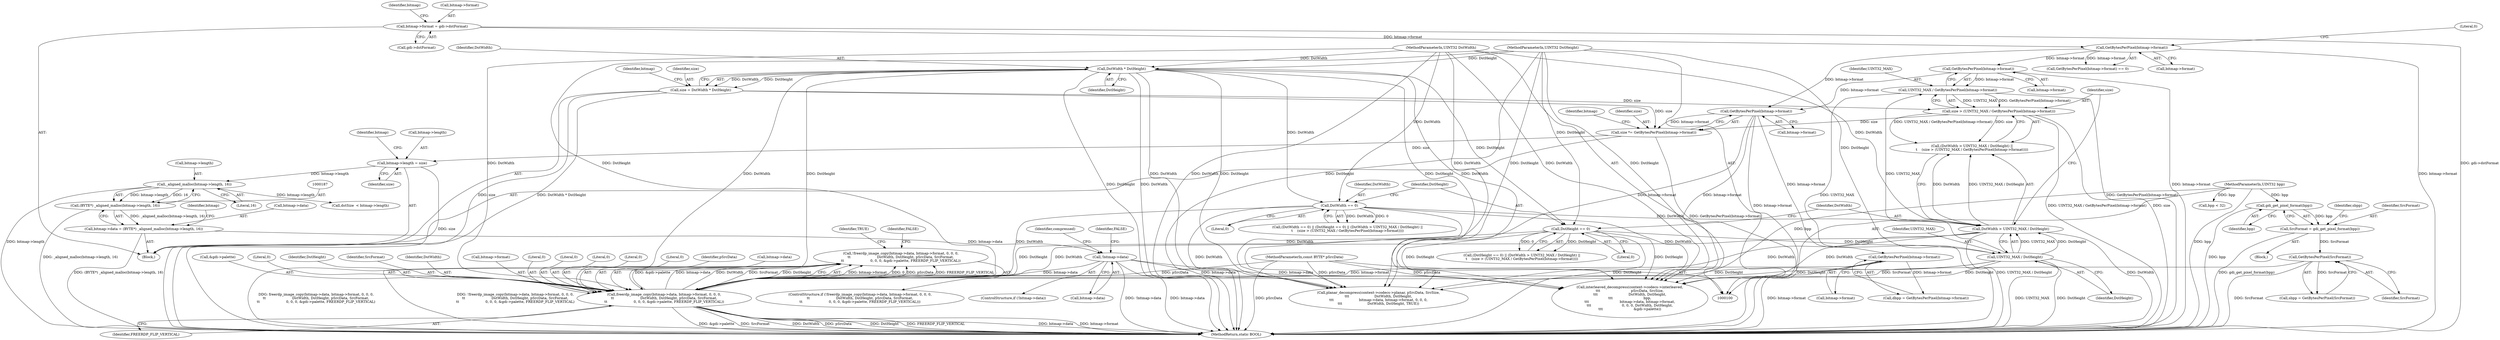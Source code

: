 digraph "0_FreeRDP_09b9d4f1994a674c4ec85b4947aa656eda1aed8a@API" {
"1000314" [label="(Call,!freerdp_image_copy(bitmap->data, bitmap->format, 0, 0, 0,\n\t\t                        DstWidth, DstHeight, pSrcData, SrcFormat,\n\t\t                        0, 0, 0, &gdi->palette, FREERDP_FLIP_VERTICAL))"];
"1000315" [label="(Call,freerdp_image_copy(bitmap->data, bitmap->format, 0, 0, 0,\n\t\t                        DstWidth, DstHeight, pSrcData, SrcFormat,\n\t\t                        0, 0, 0, &gdi->palette, FREERDP_FLIP_VERTICAL))"];
"1000194" [label="(Call,!bitmap->data)"];
"1000182" [label="(Call,bitmap->data = (BYTE*) _aligned_malloc(bitmap->length, 16))"];
"1000186" [label="(Call,(BYTE*) _aligned_malloc(bitmap->length, 16))"];
"1000188" [label="(Call,_aligned_malloc(bitmap->length, 16))"];
"1000177" [label="(Call,bitmap->length = size)"];
"1000171" [label="(Call,size *= GetBytesPerPixel(bitmap->format))"];
"1000173" [label="(Call,GetBytesPerPixel(bitmap->format))"];
"1000165" [label="(Call,GetBytesPerPixel(bitmap->format))"];
"1000142" [label="(Call,GetBytesPerPixel(bitmap->format))"];
"1000132" [label="(Call,bitmap->format = gdi->dstFormat)"];
"1000122" [label="(Call,size = DstWidth * DstHeight)"];
"1000124" [label="(Call,DstWidth * DstHeight)"];
"1000104" [label="(MethodParameterIn,UINT32 DstWidth)"];
"1000105" [label="(MethodParameterIn,UINT32 DstHeight)"];
"1000161" [label="(Call,size > (UINT32_MAX / GetBytesPerPixel(bitmap->format)))"];
"1000163" [label="(Call,UINT32_MAX / GetBytesPerPixel(bitmap->format))"];
"1000158" [label="(Call,UINT32_MAX / DstHeight)"];
"1000152" [label="(Call,DstHeight == 0)"];
"1000281" [label="(Call,GetBytesPerPixel(bitmap->format))"];
"1000156" [label="(Call,DstWidth > UINT32_MAX / DstHeight)"];
"1000148" [label="(Call,DstWidth == 0)"];
"1000103" [label="(MethodParameterIn,const BYTE* pSrcData)"];
"1000276" [label="(Call,GetBytesPerPixel(SrcFormat))"];
"1000269" [label="(Call,SrcFormat = gdi_get_pixel_format(bpp))"];
"1000271" [label="(Call,gdi_get_pixel_format(bpp))"];
"1000106" [label="(MethodParameterIn,UINT32 bpp)"];
"1000182" [label="(Call,bitmap->data = (BYTE*) _aligned_malloc(bitmap->length, 16))"];
"1000242" [label="(Call,planar_decompress(context->codecs->planar, pSrcData, SrcSize,\n\t\t\t                       DstWidth, DstHeight,\n\t\t\t                       bitmap->data, bitmap->format, 0, 0, 0,\n\t\t\t                       DstWidth, DstHeight, TRUE))"];
"1000326" [label="(Identifier,DstHeight)"];
"1000315" [label="(Call,freerdp_image_copy(bitmap->data, bitmap->format, 0, 0, 0,\n\t\t                        DstWidth, DstHeight, pSrcData, SrcFormat,\n\t\t                        0, 0, 0, &gdi->palette, FREERDP_FLIP_VERTICAL))"];
"1000314" [label="(Call,!freerdp_image_copy(bitmap->data, bitmap->format, 0, 0, 0,\n\t\t                        DstWidth, DstHeight, pSrcData, SrcFormat,\n\t\t                        0, 0, 0, &gdi->palette, FREERDP_FLIP_VERTICAL))"];
"1000186" [label="(Call,(BYTE*) _aligned_malloc(bitmap->length, 16))"];
"1000151" [label="(Call,(DstHeight == 0) || (DstWidth > UINT32_MAX / DstHeight) ||\n\t    (size > (UINT32_MAX / GetBytesPerPixel(bitmap->format))))"];
"1000270" [label="(Identifier,SrcFormat)"];
"1000277" [label="(Identifier,SrcFormat)"];
"1000141" [label="(Call,GetBytesPerPixel(bitmap->format) == 0)"];
"1000210" [label="(Call,interleaved_decompress(context->codecs->interleaved,\n\t\t\t                            pSrcData, SrcSize,\n\t\t\t                            DstWidth, DstHeight,\n\t\t\t                            bpp,\n\t\t\t                            bitmap->data, bitmap->format,\n\t\t\t                            0, 0, 0, DstWidth, DstHeight,\n\t\t\t                            &gdi->palette))"];
"1000156" [label="(Call,DstWidth > UINT32_MAX / DstHeight)"];
"1000271" [label="(Call,gdi_get_pixel_format(bpp))"];
"1000146" [label="(Literal,0)"];
"1000124" [label="(Call,DstWidth * DstHeight)"];
"1000178" [label="(Call,bitmap->length)"];
"1000162" [label="(Identifier,size)"];
"1000275" [label="(Identifier,sbpp)"];
"1000195" [label="(Call,bitmap->data)"];
"1000154" [label="(Literal,0)"];
"1000179" [label="(Identifier,bitmap)"];
"1000306" [label="(Call,dstSize  < bitmap->length)"];
"1000313" [label="(ControlStructure,if (!freerdp_image_copy(bitmap->data, bitmap->format, 0, 0, 0,\n\t\t                        DstWidth, DstHeight, pSrcData, SrcFormat,\n\t\t                        0, 0, 0, &gdi->palette, FREERDP_FLIP_VERTICAL)))"];
"1000132" [label="(Call,bitmap->format = gdi->dstFormat)"];
"1000328" [label="(Identifier,SrcFormat)"];
"1000123" [label="(Identifier,size)"];
"1000144" [label="(Identifier,bitmap)"];
"1000325" [label="(Identifier,DstWidth)"];
"1000126" [label="(Identifier,DstHeight)"];
"1000319" [label="(Call,bitmap->format)"];
"1000177" [label="(Call,bitmap->length = size)"];
"1000143" [label="(Call,bitmap->format)"];
"1000331" [label="(Literal,0)"];
"1000171" [label="(Call,size *= GetBytesPerPixel(bitmap->format))"];
"1000323" [label="(Literal,0)"];
"1000189" [label="(Call,bitmap->length)"];
"1000340" [label="(Identifier,TRUE)"];
"1000161" [label="(Call,size > (UINT32_MAX / GetBytesPerPixel(bitmap->format)))"];
"1000142" [label="(Call,GetBytesPerPixel(bitmap->format))"];
"1000164" [label="(Identifier,UINT32_MAX)"];
"1000136" [label="(Call,gdi->dstFormat)"];
"1000160" [label="(Identifier,DstHeight)"];
"1000341" [label="(MethodReturn,static BOOL)"];
"1000149" [label="(Identifier,DstWidth)"];
"1000272" [label="(Identifier,bpp)"];
"1000192" [label="(Literal,16)"];
"1000279" [label="(Call,dbpp = GetBytesPerPixel(bitmap->format))"];
"1000330" [label="(Literal,0)"];
"1000122" [label="(Call,size = DstWidth * DstHeight)"];
"1000281" [label="(Call,GetBytesPerPixel(bitmap->format))"];
"1000155" [label="(Call,(DstWidth > UINT32_MAX / DstHeight) ||\n\t    (size > (UINT32_MAX / GetBytesPerPixel(bitmap->format))))"];
"1000157" [label="(Identifier,DstWidth)"];
"1000104" [label="(MethodParameterIn,UINT32 DstWidth)"];
"1000204" [label="(Call,bpp < 32)"];
"1000110" [label="(Block,)"];
"1000148" [label="(Call,DstWidth == 0)"];
"1000147" [label="(Call,(DstWidth == 0) || (DstHeight == 0) || (DstWidth > UINT32_MAX / DstHeight) ||\n\t    (size > (UINT32_MAX / GetBytesPerPixel(bitmap->format))))"];
"1000183" [label="(Call,bitmap->data)"];
"1000153" [label="(Identifier,DstHeight)"];
"1000133" [label="(Call,bitmap->format)"];
"1000103" [label="(MethodParameterIn,const BYTE* pSrcData)"];
"1000106" [label="(MethodParameterIn,UINT32 bpp)"];
"1000282" [label="(Call,bitmap->format)"];
"1000269" [label="(Call,SrcFormat = gdi_get_pixel_format(bpp))"];
"1000329" [label="(Literal,0)"];
"1000338" [label="(Identifier,FALSE)"];
"1000274" [label="(Call,sbpp = GetBytesPerPixel(SrcFormat))"];
"1000152" [label="(Call,DstHeight == 0)"];
"1000174" [label="(Call,bitmap->format)"];
"1000276" [label="(Call,GetBytesPerPixel(SrcFormat))"];
"1000105" [label="(MethodParameterIn,UINT32 DstHeight)"];
"1000336" [label="(Identifier,FREERDP_FLIP_VERTICAL)"];
"1000150" [label="(Literal,0)"];
"1000158" [label="(Call,UINT32_MAX / DstHeight)"];
"1000324" [label="(Literal,0)"];
"1000327" [label="(Identifier,pSrcData)"];
"1000166" [label="(Call,bitmap->format)"];
"1000188" [label="(Call,_aligned_malloc(bitmap->length, 16))"];
"1000196" [label="(Identifier,bitmap)"];
"1000316" [label="(Call,bitmap->data)"];
"1000267" [label="(Block,)"];
"1000194" [label="(Call,!bitmap->data)"];
"1000332" [label="(Call,&gdi->palette)"];
"1000165" [label="(Call,GetBytesPerPixel(bitmap->format))"];
"1000184" [label="(Identifier,bitmap)"];
"1000129" [label="(Identifier,bitmap)"];
"1000159" [label="(Identifier,UINT32_MAX)"];
"1000125" [label="(Identifier,DstWidth)"];
"1000322" [label="(Literal,0)"];
"1000163" [label="(Call,UINT32_MAX / GetBytesPerPixel(bitmap->format))"];
"1000201" [label="(Identifier,compressed)"];
"1000173" [label="(Call,GetBytesPerPixel(bitmap->format))"];
"1000172" [label="(Identifier,size)"];
"1000199" [label="(Identifier,FALSE)"];
"1000193" [label="(ControlStructure,if (!bitmap->data))"];
"1000181" [label="(Identifier,size)"];
"1000314" -> "1000313"  [label="AST: "];
"1000314" -> "1000315"  [label="CFG: "];
"1000315" -> "1000314"  [label="AST: "];
"1000338" -> "1000314"  [label="CFG: "];
"1000340" -> "1000314"  [label="CFG: "];
"1000314" -> "1000341"  [label="DDG: freerdp_image_copy(bitmap->data, bitmap->format, 0, 0, 0,\n\t\t                        DstWidth, DstHeight, pSrcData, SrcFormat,\n\t\t                        0, 0, 0, &gdi->palette, FREERDP_FLIP_VERTICAL)"];
"1000314" -> "1000341"  [label="DDG: !freerdp_image_copy(bitmap->data, bitmap->format, 0, 0, 0,\n\t\t                        DstWidth, DstHeight, pSrcData, SrcFormat,\n\t\t                        0, 0, 0, &gdi->palette, FREERDP_FLIP_VERTICAL)"];
"1000315" -> "1000314"  [label="DDG: bitmap->format"];
"1000315" -> "1000314"  [label="DDG: 0"];
"1000315" -> "1000314"  [label="DDG: pSrcData"];
"1000315" -> "1000314"  [label="DDG: FREERDP_FLIP_VERTICAL"];
"1000315" -> "1000314"  [label="DDG: &gdi->palette"];
"1000315" -> "1000314"  [label="DDG: bitmap->data"];
"1000315" -> "1000314"  [label="DDG: DstWidth"];
"1000315" -> "1000314"  [label="DDG: SrcFormat"];
"1000315" -> "1000314"  [label="DDG: DstHeight"];
"1000315" -> "1000336"  [label="CFG: "];
"1000316" -> "1000315"  [label="AST: "];
"1000319" -> "1000315"  [label="AST: "];
"1000322" -> "1000315"  [label="AST: "];
"1000323" -> "1000315"  [label="AST: "];
"1000324" -> "1000315"  [label="AST: "];
"1000325" -> "1000315"  [label="AST: "];
"1000326" -> "1000315"  [label="AST: "];
"1000327" -> "1000315"  [label="AST: "];
"1000328" -> "1000315"  [label="AST: "];
"1000329" -> "1000315"  [label="AST: "];
"1000330" -> "1000315"  [label="AST: "];
"1000331" -> "1000315"  [label="AST: "];
"1000332" -> "1000315"  [label="AST: "];
"1000336" -> "1000315"  [label="AST: "];
"1000315" -> "1000341"  [label="DDG: DstHeight"];
"1000315" -> "1000341"  [label="DDG: FREERDP_FLIP_VERTICAL"];
"1000315" -> "1000341"  [label="DDG: bitmap->data"];
"1000315" -> "1000341"  [label="DDG: bitmap->format"];
"1000315" -> "1000341"  [label="DDG: &gdi->palette"];
"1000315" -> "1000341"  [label="DDG: SrcFormat"];
"1000315" -> "1000341"  [label="DDG: DstWidth"];
"1000315" -> "1000341"  [label="DDG: pSrcData"];
"1000194" -> "1000315"  [label="DDG: bitmap->data"];
"1000281" -> "1000315"  [label="DDG: bitmap->format"];
"1000124" -> "1000315"  [label="DDG: DstWidth"];
"1000124" -> "1000315"  [label="DDG: DstHeight"];
"1000156" -> "1000315"  [label="DDG: DstWidth"];
"1000148" -> "1000315"  [label="DDG: DstWidth"];
"1000104" -> "1000315"  [label="DDG: DstWidth"];
"1000158" -> "1000315"  [label="DDG: DstHeight"];
"1000152" -> "1000315"  [label="DDG: DstHeight"];
"1000105" -> "1000315"  [label="DDG: DstHeight"];
"1000103" -> "1000315"  [label="DDG: pSrcData"];
"1000276" -> "1000315"  [label="DDG: SrcFormat"];
"1000194" -> "1000193"  [label="AST: "];
"1000194" -> "1000195"  [label="CFG: "];
"1000195" -> "1000194"  [label="AST: "];
"1000199" -> "1000194"  [label="CFG: "];
"1000201" -> "1000194"  [label="CFG: "];
"1000194" -> "1000341"  [label="DDG: !bitmap->data"];
"1000194" -> "1000341"  [label="DDG: bitmap->data"];
"1000182" -> "1000194"  [label="DDG: bitmap->data"];
"1000194" -> "1000210"  [label="DDG: bitmap->data"];
"1000194" -> "1000242"  [label="DDG: bitmap->data"];
"1000182" -> "1000110"  [label="AST: "];
"1000182" -> "1000186"  [label="CFG: "];
"1000183" -> "1000182"  [label="AST: "];
"1000186" -> "1000182"  [label="AST: "];
"1000196" -> "1000182"  [label="CFG: "];
"1000182" -> "1000341"  [label="DDG: (BYTE*) _aligned_malloc(bitmap->length, 16)"];
"1000186" -> "1000182"  [label="DDG: _aligned_malloc(bitmap->length, 16)"];
"1000186" -> "1000188"  [label="CFG: "];
"1000187" -> "1000186"  [label="AST: "];
"1000188" -> "1000186"  [label="AST: "];
"1000186" -> "1000341"  [label="DDG: _aligned_malloc(bitmap->length, 16)"];
"1000188" -> "1000186"  [label="DDG: bitmap->length"];
"1000188" -> "1000186"  [label="DDG: 16"];
"1000188" -> "1000192"  [label="CFG: "];
"1000189" -> "1000188"  [label="AST: "];
"1000192" -> "1000188"  [label="AST: "];
"1000188" -> "1000341"  [label="DDG: bitmap->length"];
"1000177" -> "1000188"  [label="DDG: bitmap->length"];
"1000188" -> "1000306"  [label="DDG: bitmap->length"];
"1000177" -> "1000110"  [label="AST: "];
"1000177" -> "1000181"  [label="CFG: "];
"1000178" -> "1000177"  [label="AST: "];
"1000181" -> "1000177"  [label="AST: "];
"1000184" -> "1000177"  [label="CFG: "];
"1000177" -> "1000341"  [label="DDG: size"];
"1000171" -> "1000177"  [label="DDG: size"];
"1000171" -> "1000110"  [label="AST: "];
"1000171" -> "1000173"  [label="CFG: "];
"1000172" -> "1000171"  [label="AST: "];
"1000173" -> "1000171"  [label="AST: "];
"1000179" -> "1000171"  [label="CFG: "];
"1000171" -> "1000341"  [label="DDG: GetBytesPerPixel(bitmap->format)"];
"1000173" -> "1000171"  [label="DDG: bitmap->format"];
"1000122" -> "1000171"  [label="DDG: size"];
"1000161" -> "1000171"  [label="DDG: size"];
"1000173" -> "1000174"  [label="CFG: "];
"1000174" -> "1000173"  [label="AST: "];
"1000173" -> "1000341"  [label="DDG: bitmap->format"];
"1000165" -> "1000173"  [label="DDG: bitmap->format"];
"1000142" -> "1000173"  [label="DDG: bitmap->format"];
"1000173" -> "1000210"  [label="DDG: bitmap->format"];
"1000173" -> "1000242"  [label="DDG: bitmap->format"];
"1000173" -> "1000281"  [label="DDG: bitmap->format"];
"1000165" -> "1000163"  [label="AST: "];
"1000165" -> "1000166"  [label="CFG: "];
"1000166" -> "1000165"  [label="AST: "];
"1000163" -> "1000165"  [label="CFG: "];
"1000165" -> "1000341"  [label="DDG: bitmap->format"];
"1000165" -> "1000163"  [label="DDG: bitmap->format"];
"1000142" -> "1000165"  [label="DDG: bitmap->format"];
"1000142" -> "1000141"  [label="AST: "];
"1000142" -> "1000143"  [label="CFG: "];
"1000143" -> "1000142"  [label="AST: "];
"1000146" -> "1000142"  [label="CFG: "];
"1000142" -> "1000341"  [label="DDG: bitmap->format"];
"1000142" -> "1000141"  [label="DDG: bitmap->format"];
"1000132" -> "1000142"  [label="DDG: bitmap->format"];
"1000132" -> "1000110"  [label="AST: "];
"1000132" -> "1000136"  [label="CFG: "];
"1000133" -> "1000132"  [label="AST: "];
"1000136" -> "1000132"  [label="AST: "];
"1000144" -> "1000132"  [label="CFG: "];
"1000132" -> "1000341"  [label="DDG: gdi->dstFormat"];
"1000122" -> "1000110"  [label="AST: "];
"1000122" -> "1000124"  [label="CFG: "];
"1000123" -> "1000122"  [label="AST: "];
"1000124" -> "1000122"  [label="AST: "];
"1000129" -> "1000122"  [label="CFG: "];
"1000122" -> "1000341"  [label="DDG: size"];
"1000122" -> "1000341"  [label="DDG: DstWidth * DstHeight"];
"1000124" -> "1000122"  [label="DDG: DstWidth"];
"1000124" -> "1000122"  [label="DDG: DstHeight"];
"1000122" -> "1000161"  [label="DDG: size"];
"1000124" -> "1000126"  [label="CFG: "];
"1000125" -> "1000124"  [label="AST: "];
"1000126" -> "1000124"  [label="AST: "];
"1000124" -> "1000341"  [label="DDG: DstHeight"];
"1000124" -> "1000341"  [label="DDG: DstWidth"];
"1000104" -> "1000124"  [label="DDG: DstWidth"];
"1000105" -> "1000124"  [label="DDG: DstHeight"];
"1000124" -> "1000148"  [label="DDG: DstWidth"];
"1000124" -> "1000152"  [label="DDG: DstHeight"];
"1000124" -> "1000210"  [label="DDG: DstWidth"];
"1000124" -> "1000210"  [label="DDG: DstHeight"];
"1000124" -> "1000242"  [label="DDG: DstWidth"];
"1000124" -> "1000242"  [label="DDG: DstHeight"];
"1000104" -> "1000100"  [label="AST: "];
"1000104" -> "1000341"  [label="DDG: DstWidth"];
"1000104" -> "1000148"  [label="DDG: DstWidth"];
"1000104" -> "1000156"  [label="DDG: DstWidth"];
"1000104" -> "1000210"  [label="DDG: DstWidth"];
"1000104" -> "1000242"  [label="DDG: DstWidth"];
"1000105" -> "1000100"  [label="AST: "];
"1000105" -> "1000341"  [label="DDG: DstHeight"];
"1000105" -> "1000152"  [label="DDG: DstHeight"];
"1000105" -> "1000158"  [label="DDG: DstHeight"];
"1000105" -> "1000210"  [label="DDG: DstHeight"];
"1000105" -> "1000242"  [label="DDG: DstHeight"];
"1000161" -> "1000155"  [label="AST: "];
"1000161" -> "1000163"  [label="CFG: "];
"1000162" -> "1000161"  [label="AST: "];
"1000163" -> "1000161"  [label="AST: "];
"1000155" -> "1000161"  [label="CFG: "];
"1000161" -> "1000341"  [label="DDG: UINT32_MAX / GetBytesPerPixel(bitmap->format)"];
"1000161" -> "1000341"  [label="DDG: size"];
"1000161" -> "1000155"  [label="DDG: size"];
"1000161" -> "1000155"  [label="DDG: UINT32_MAX / GetBytesPerPixel(bitmap->format)"];
"1000163" -> "1000161"  [label="DDG: UINT32_MAX"];
"1000163" -> "1000161"  [label="DDG: GetBytesPerPixel(bitmap->format)"];
"1000164" -> "1000163"  [label="AST: "];
"1000163" -> "1000341"  [label="DDG: UINT32_MAX"];
"1000163" -> "1000341"  [label="DDG: GetBytesPerPixel(bitmap->format)"];
"1000158" -> "1000163"  [label="DDG: UINT32_MAX"];
"1000158" -> "1000156"  [label="AST: "];
"1000158" -> "1000160"  [label="CFG: "];
"1000159" -> "1000158"  [label="AST: "];
"1000160" -> "1000158"  [label="AST: "];
"1000156" -> "1000158"  [label="CFG: "];
"1000158" -> "1000341"  [label="DDG: UINT32_MAX"];
"1000158" -> "1000341"  [label="DDG: DstHeight"];
"1000158" -> "1000156"  [label="DDG: UINT32_MAX"];
"1000158" -> "1000156"  [label="DDG: DstHeight"];
"1000152" -> "1000158"  [label="DDG: DstHeight"];
"1000158" -> "1000210"  [label="DDG: DstHeight"];
"1000158" -> "1000242"  [label="DDG: DstHeight"];
"1000152" -> "1000151"  [label="AST: "];
"1000152" -> "1000154"  [label="CFG: "];
"1000153" -> "1000152"  [label="AST: "];
"1000154" -> "1000152"  [label="AST: "];
"1000157" -> "1000152"  [label="CFG: "];
"1000151" -> "1000152"  [label="CFG: "];
"1000152" -> "1000341"  [label="DDG: DstHeight"];
"1000152" -> "1000151"  [label="DDG: DstHeight"];
"1000152" -> "1000151"  [label="DDG: 0"];
"1000152" -> "1000210"  [label="DDG: DstHeight"];
"1000152" -> "1000242"  [label="DDG: DstHeight"];
"1000281" -> "1000279"  [label="AST: "];
"1000281" -> "1000282"  [label="CFG: "];
"1000282" -> "1000281"  [label="AST: "];
"1000279" -> "1000281"  [label="CFG: "];
"1000281" -> "1000341"  [label="DDG: bitmap->format"];
"1000281" -> "1000279"  [label="DDG: bitmap->format"];
"1000156" -> "1000155"  [label="AST: "];
"1000157" -> "1000156"  [label="AST: "];
"1000162" -> "1000156"  [label="CFG: "];
"1000155" -> "1000156"  [label="CFG: "];
"1000156" -> "1000341"  [label="DDG: DstWidth"];
"1000156" -> "1000341"  [label="DDG: UINT32_MAX / DstHeight"];
"1000156" -> "1000155"  [label="DDG: DstWidth"];
"1000156" -> "1000155"  [label="DDG: UINT32_MAX / DstHeight"];
"1000148" -> "1000156"  [label="DDG: DstWidth"];
"1000156" -> "1000210"  [label="DDG: DstWidth"];
"1000156" -> "1000242"  [label="DDG: DstWidth"];
"1000148" -> "1000147"  [label="AST: "];
"1000148" -> "1000150"  [label="CFG: "];
"1000149" -> "1000148"  [label="AST: "];
"1000150" -> "1000148"  [label="AST: "];
"1000153" -> "1000148"  [label="CFG: "];
"1000147" -> "1000148"  [label="CFG: "];
"1000148" -> "1000341"  [label="DDG: DstWidth"];
"1000148" -> "1000147"  [label="DDG: DstWidth"];
"1000148" -> "1000147"  [label="DDG: 0"];
"1000148" -> "1000210"  [label="DDG: DstWidth"];
"1000148" -> "1000242"  [label="DDG: DstWidth"];
"1000103" -> "1000100"  [label="AST: "];
"1000103" -> "1000341"  [label="DDG: pSrcData"];
"1000103" -> "1000210"  [label="DDG: pSrcData"];
"1000103" -> "1000242"  [label="DDG: pSrcData"];
"1000276" -> "1000274"  [label="AST: "];
"1000276" -> "1000277"  [label="CFG: "];
"1000277" -> "1000276"  [label="AST: "];
"1000274" -> "1000276"  [label="CFG: "];
"1000276" -> "1000341"  [label="DDG: SrcFormat"];
"1000276" -> "1000274"  [label="DDG: SrcFormat"];
"1000269" -> "1000276"  [label="DDG: SrcFormat"];
"1000269" -> "1000267"  [label="AST: "];
"1000269" -> "1000271"  [label="CFG: "];
"1000270" -> "1000269"  [label="AST: "];
"1000271" -> "1000269"  [label="AST: "];
"1000275" -> "1000269"  [label="CFG: "];
"1000269" -> "1000341"  [label="DDG: gdi_get_pixel_format(bpp)"];
"1000271" -> "1000269"  [label="DDG: bpp"];
"1000271" -> "1000272"  [label="CFG: "];
"1000272" -> "1000271"  [label="AST: "];
"1000271" -> "1000341"  [label="DDG: bpp"];
"1000106" -> "1000271"  [label="DDG: bpp"];
"1000106" -> "1000100"  [label="AST: "];
"1000106" -> "1000341"  [label="DDG: bpp"];
"1000106" -> "1000204"  [label="DDG: bpp"];
"1000106" -> "1000210"  [label="DDG: bpp"];
}
